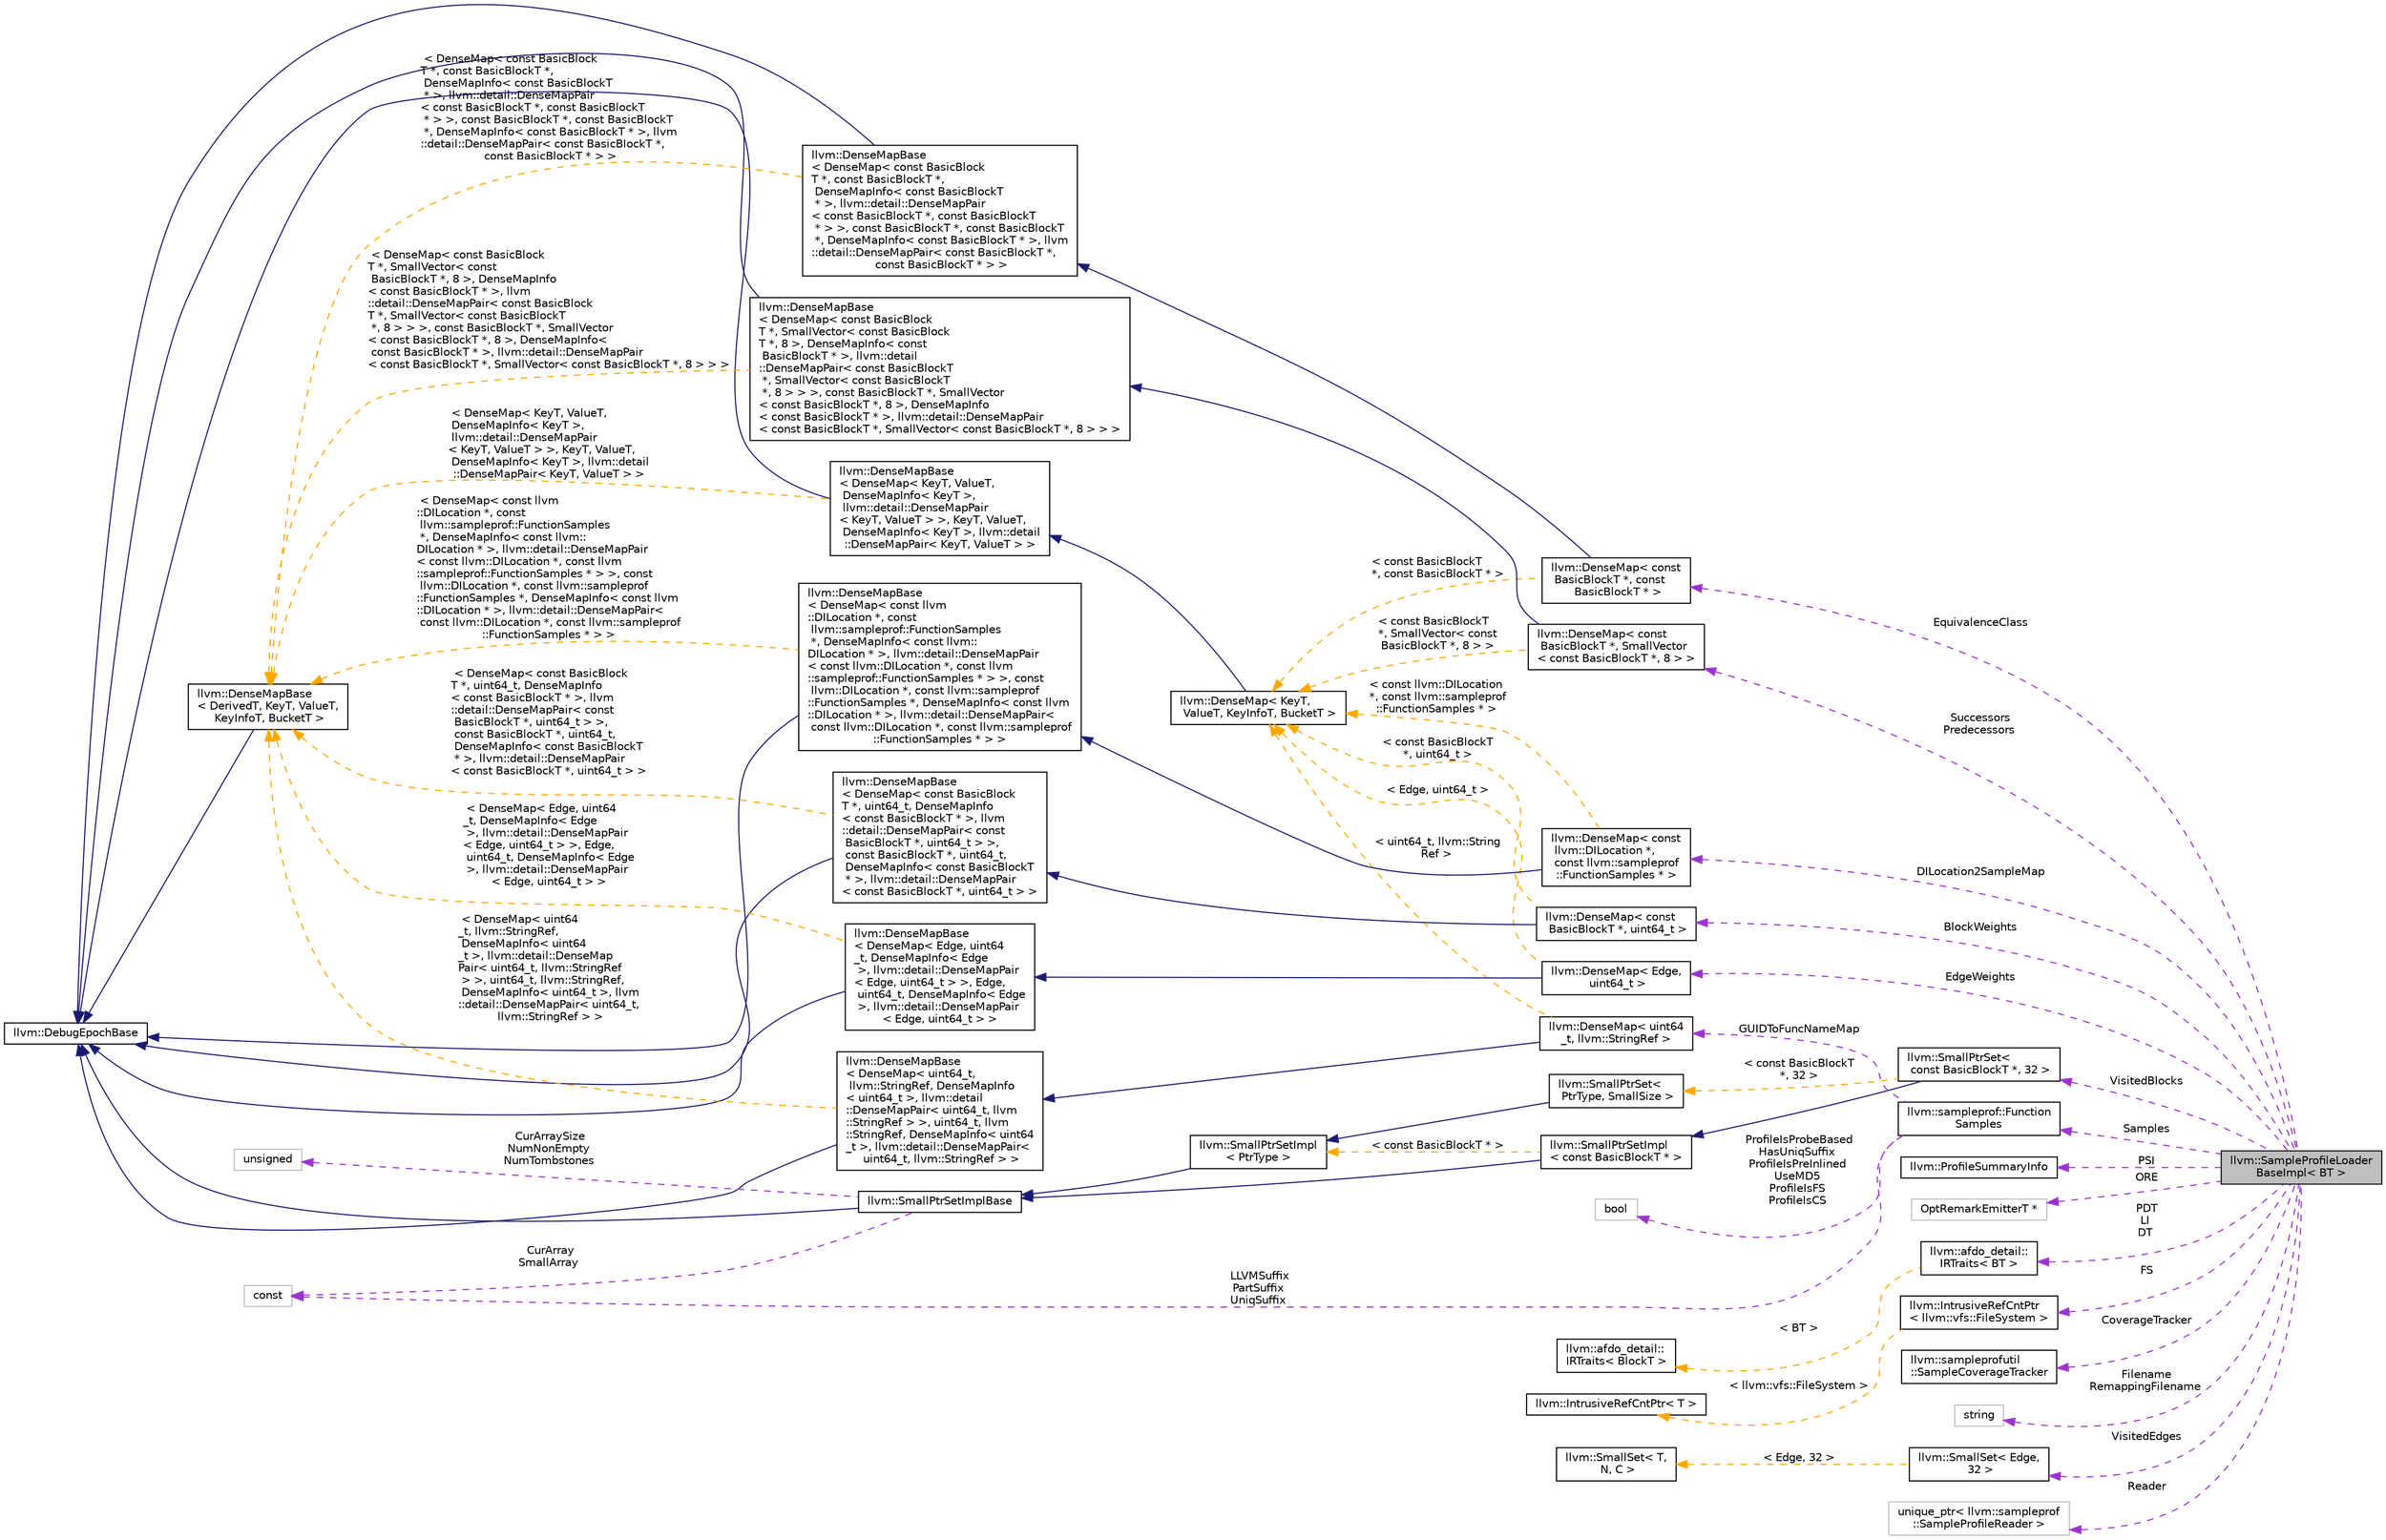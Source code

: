 digraph "llvm::SampleProfileLoaderBaseImpl&lt; BT &gt;"
{
 // LATEX_PDF_SIZE
  bgcolor="transparent";
  edge [fontname="Helvetica",fontsize="10",labelfontname="Helvetica",labelfontsize="10"];
  node [fontname="Helvetica",fontsize="10",shape=record];
  rankdir="LR";
  Node1 [label="llvm::SampleProfileLoader\lBaseImpl\< BT \>",height=0.2,width=0.4,color="black", fillcolor="grey75", style="filled", fontcolor="black",tooltip=" "];
  Node2 -> Node1 [dir="back",color="darkorchid3",fontsize="10",style="dashed",label=" EquivalenceClass" ,fontname="Helvetica"];
  Node2 [label="llvm::DenseMap\< const\l BasicBlockT *, const\l BasicBlockT * \>",height=0.2,width=0.4,color="black",URL="$classllvm_1_1DenseMap.html",tooltip=" "];
  Node3 -> Node2 [dir="back",color="midnightblue",fontsize="10",style="solid",fontname="Helvetica"];
  Node3 [label="llvm::DenseMapBase\l\< DenseMap\< const BasicBlock\lT *, const BasicBlockT *,\l DenseMapInfo\< const BasicBlockT\l * \>, llvm::detail::DenseMapPair\l\< const BasicBlockT *, const BasicBlockT\l * \> \>, const BasicBlockT *, const BasicBlockT\l *, DenseMapInfo\< const BasicBlockT * \>, llvm\l::detail::DenseMapPair\< const BasicBlockT *,\l const BasicBlockT * \> \>",height=0.2,width=0.4,color="black",URL="$classllvm_1_1DenseMapBase.html",tooltip=" "];
  Node4 -> Node3 [dir="back",color="midnightblue",fontsize="10",style="solid",fontname="Helvetica"];
  Node4 [label="llvm::DebugEpochBase",height=0.2,width=0.4,color="black",URL="$classllvm_1_1DebugEpochBase.html",tooltip="A base class for data structure classes wishing to make iterators (\"handles\") pointing into themselve..."];
  Node5 -> Node3 [dir="back",color="orange",fontsize="10",style="dashed",label=" \< DenseMap\< const BasicBlock\lT *, const BasicBlockT *,\l DenseMapInfo\< const BasicBlockT\l * \>, llvm::detail::DenseMapPair\l\< const BasicBlockT *, const BasicBlockT\l * \> \>, const BasicBlockT *, const BasicBlockT\l *, DenseMapInfo\< const BasicBlockT * \>, llvm\l::detail::DenseMapPair\< const BasicBlockT *,\l const BasicBlockT * \> \>" ,fontname="Helvetica"];
  Node5 [label="llvm::DenseMapBase\l\< DerivedT, KeyT, ValueT,\l KeyInfoT, BucketT \>",height=0.2,width=0.4,color="black",URL="$classllvm_1_1DenseMapBase.html",tooltip=" "];
  Node4 -> Node5 [dir="back",color="midnightblue",fontsize="10",style="solid",fontname="Helvetica"];
  Node6 -> Node2 [dir="back",color="orange",fontsize="10",style="dashed",label=" \< const BasicBlockT\l *, const BasicBlockT * \>" ,fontname="Helvetica"];
  Node6 [label="llvm::DenseMap\< KeyT,\l ValueT, KeyInfoT, BucketT \>",height=0.2,width=0.4,color="black",URL="$classllvm_1_1DenseMap.html",tooltip=" "];
  Node7 -> Node6 [dir="back",color="midnightblue",fontsize="10",style="solid",fontname="Helvetica"];
  Node7 [label="llvm::DenseMapBase\l\< DenseMap\< KeyT, ValueT,\l DenseMapInfo\< KeyT \>,\l llvm::detail::DenseMapPair\l\< KeyT, ValueT \> \>, KeyT, ValueT,\l DenseMapInfo\< KeyT \>, llvm::detail\l::DenseMapPair\< KeyT, ValueT \> \>",height=0.2,width=0.4,color="black",URL="$classllvm_1_1DenseMapBase.html",tooltip=" "];
  Node4 -> Node7 [dir="back",color="midnightblue",fontsize="10",style="solid",fontname="Helvetica"];
  Node5 -> Node7 [dir="back",color="orange",fontsize="10",style="dashed",label=" \< DenseMap\< KeyT, ValueT,\l DenseMapInfo\< KeyT \>,\l llvm::detail::DenseMapPair\l\< KeyT, ValueT \> \>, KeyT, ValueT,\l DenseMapInfo\< KeyT \>, llvm::detail\l::DenseMapPair\< KeyT, ValueT \> \>" ,fontname="Helvetica"];
  Node8 -> Node1 [dir="back",color="darkorchid3",fontsize="10",style="dashed",label=" PSI" ,fontname="Helvetica"];
  Node8 [label="llvm::ProfileSummaryInfo",height=0.2,width=0.4,color="black",URL="$classllvm_1_1ProfileSummaryInfo.html",tooltip="Analysis providing profile information."];
  Node9 -> Node1 [dir="back",color="darkorchid3",fontsize="10",style="dashed",label=" ORE" ,fontname="Helvetica"];
  Node9 [label="OptRemarkEmitterT *",height=0.2,width=0.4,color="grey75",tooltip=" "];
  Node10 -> Node1 [dir="back",color="darkorchid3",fontsize="10",style="dashed",label=" PDT\nLI\nDT" ,fontname="Helvetica"];
  Node10 [label="llvm::afdo_detail::\lIRTraits\< BT \>",height=0.2,width=0.4,color="black",URL="$structllvm_1_1afdo__detail_1_1IRTraits.html",tooltip=" "];
  Node11 -> Node10 [dir="back",color="orange",fontsize="10",style="dashed",label=" \< BT \>" ,fontname="Helvetica"];
  Node11 [label="llvm::afdo_detail::\lIRTraits\< BlockT \>",height=0.2,width=0.4,color="black",URL="$structllvm_1_1afdo__detail_1_1IRTraits.html",tooltip=" "];
  Node12 -> Node1 [dir="back",color="darkorchid3",fontsize="10",style="dashed",label=" FS" ,fontname="Helvetica"];
  Node12 [label="llvm::IntrusiveRefCntPtr\l\< llvm::vfs::FileSystem \>",height=0.2,width=0.4,color="black",URL="$classllvm_1_1IntrusiveRefCntPtr.html",tooltip=" "];
  Node13 -> Node12 [dir="back",color="orange",fontsize="10",style="dashed",label=" \< llvm::vfs::FileSystem \>" ,fontname="Helvetica"];
  Node13 [label="llvm::IntrusiveRefCntPtr\< T \>",height=0.2,width=0.4,color="black",URL="$classllvm_1_1IntrusiveRefCntPtr.html",tooltip="A smart pointer to a reference-counted object that inherits from RefCountedBase or ThreadSafeRefCount..."];
  Node14 -> Node1 [dir="back",color="darkorchid3",fontsize="10",style="dashed",label=" CoverageTracker" ,fontname="Helvetica"];
  Node14 [label="llvm::sampleprofutil\l::SampleCoverageTracker",height=0.2,width=0.4,color="black",URL="$classllvm_1_1sampleprofutil_1_1SampleCoverageTracker.html",tooltip=" "];
  Node15 -> Node1 [dir="back",color="darkorchid3",fontsize="10",style="dashed",label=" VisitedBlocks" ,fontname="Helvetica"];
  Node15 [label="llvm::SmallPtrSet\<\l const BasicBlockT *, 32 \>",height=0.2,width=0.4,color="black",URL="$classllvm_1_1SmallPtrSet.html",tooltip=" "];
  Node16 -> Node15 [dir="back",color="midnightblue",fontsize="10",style="solid",fontname="Helvetica"];
  Node16 [label="llvm::SmallPtrSetImpl\l\< const BasicBlockT * \>",height=0.2,width=0.4,color="black",URL="$classllvm_1_1SmallPtrSetImpl.html",tooltip=" "];
  Node17 -> Node16 [dir="back",color="midnightblue",fontsize="10",style="solid",fontname="Helvetica"];
  Node17 [label="llvm::SmallPtrSetImplBase",height=0.2,width=0.4,color="black",URL="$classllvm_1_1SmallPtrSetImplBase.html",tooltip="SmallPtrSetImplBase - This is the common code shared among all the SmallPtrSet<>'s,..."];
  Node4 -> Node17 [dir="back",color="midnightblue",fontsize="10",style="solid",fontname="Helvetica"];
  Node18 -> Node17 [dir="back",color="darkorchid3",fontsize="10",style="dashed",label=" CurArraySize\nNumNonEmpty\nNumTombstones" ,fontname="Helvetica"];
  Node18 [label="unsigned",height=0.2,width=0.4,color="grey75",tooltip=" "];
  Node19 -> Node17 [dir="back",color="darkorchid3",fontsize="10",style="dashed",label=" CurArray\nSmallArray" ,fontname="Helvetica"];
  Node19 [label="const",height=0.2,width=0.4,color="grey75",tooltip=" "];
  Node20 -> Node16 [dir="back",color="orange",fontsize="10",style="dashed",label=" \< const BasicBlockT * \>" ,fontname="Helvetica"];
  Node20 [label="llvm::SmallPtrSetImpl\l\< PtrType \>",height=0.2,width=0.4,color="black",URL="$classllvm_1_1SmallPtrSetImpl.html",tooltip="A templated base class for SmallPtrSet which provides the typesafe interface that is common across al..."];
  Node17 -> Node20 [dir="back",color="midnightblue",fontsize="10",style="solid",fontname="Helvetica"];
  Node21 -> Node15 [dir="back",color="orange",fontsize="10",style="dashed",label=" \< const BasicBlockT\l *, 32 \>" ,fontname="Helvetica"];
  Node21 [label="llvm::SmallPtrSet\<\l PtrType, SmallSize \>",height=0.2,width=0.4,color="black",URL="$classllvm_1_1SmallPtrSet.html",tooltip="SmallPtrSet - This class implements a set which is optimized for holding SmallSize or less elements."];
  Node20 -> Node21 [dir="back",color="midnightblue",fontsize="10",style="solid",fontname="Helvetica"];
  Node22 -> Node1 [dir="back",color="darkorchid3",fontsize="10",style="dashed",label=" EdgeWeights" ,fontname="Helvetica"];
  Node22 [label="llvm::DenseMap\< Edge,\l uint64_t \>",height=0.2,width=0.4,color="black",URL="$classllvm_1_1DenseMap.html",tooltip=" "];
  Node23 -> Node22 [dir="back",color="midnightblue",fontsize="10",style="solid",fontname="Helvetica"];
  Node23 [label="llvm::DenseMapBase\l\< DenseMap\< Edge, uint64\l_t, DenseMapInfo\< Edge\l \>, llvm::detail::DenseMapPair\l\< Edge, uint64_t \> \>, Edge,\l uint64_t, DenseMapInfo\< Edge\l \>, llvm::detail::DenseMapPair\l\< Edge, uint64_t \> \>",height=0.2,width=0.4,color="black",URL="$classllvm_1_1DenseMapBase.html",tooltip=" "];
  Node4 -> Node23 [dir="back",color="midnightblue",fontsize="10",style="solid",fontname="Helvetica"];
  Node5 -> Node23 [dir="back",color="orange",fontsize="10",style="dashed",label=" \< DenseMap\< Edge, uint64\l_t, DenseMapInfo\< Edge\l \>, llvm::detail::DenseMapPair\l\< Edge, uint64_t \> \>, Edge,\l uint64_t, DenseMapInfo\< Edge\l \>, llvm::detail::DenseMapPair\l\< Edge, uint64_t \> \>" ,fontname="Helvetica"];
  Node6 -> Node22 [dir="back",color="orange",fontsize="10",style="dashed",label=" \< Edge, uint64_t \>" ,fontname="Helvetica"];
  Node24 -> Node1 [dir="back",color="darkorchid3",fontsize="10",style="dashed",label=" Successors\nPredecessors" ,fontname="Helvetica"];
  Node24 [label="llvm::DenseMap\< const\l BasicBlockT *, SmallVector\l\< const BasicBlockT *, 8 \> \>",height=0.2,width=0.4,color="black",URL="$classllvm_1_1DenseMap.html",tooltip=" "];
  Node25 -> Node24 [dir="back",color="midnightblue",fontsize="10",style="solid",fontname="Helvetica"];
  Node25 [label="llvm::DenseMapBase\l\< DenseMap\< const BasicBlock\lT *, SmallVector\< const BasicBlock\lT *, 8 \>, DenseMapInfo\< const\l BasicBlockT * \>, llvm::detail\l::DenseMapPair\< const BasicBlockT\l *, SmallVector\< const BasicBlockT\l *, 8 \> \> \>, const BasicBlockT *, SmallVector\l\< const BasicBlockT *, 8 \>, DenseMapInfo\l\< const BasicBlockT * \>, llvm::detail::DenseMapPair\l\< const BasicBlockT *, SmallVector\< const BasicBlockT *, 8 \> \> \>",height=0.2,width=0.4,color="black",URL="$classllvm_1_1DenseMapBase.html",tooltip=" "];
  Node4 -> Node25 [dir="back",color="midnightblue",fontsize="10",style="solid",fontname="Helvetica"];
  Node5 -> Node25 [dir="back",color="orange",fontsize="10",style="dashed",label=" \< DenseMap\< const BasicBlock\lT *, SmallVector\< const\l BasicBlockT *, 8 \>, DenseMapInfo\l\< const BasicBlockT * \>, llvm\l::detail::DenseMapPair\< const BasicBlock\lT *, SmallVector\< const BasicBlockT\l *, 8 \> \> \>, const BasicBlockT *, SmallVector\l\< const BasicBlockT *, 8 \>, DenseMapInfo\<\l const BasicBlockT * \>, llvm::detail::DenseMapPair\l\< const BasicBlockT *, SmallVector\< const BasicBlockT *, 8 \> \> \>" ,fontname="Helvetica"];
  Node6 -> Node24 [dir="back",color="orange",fontsize="10",style="dashed",label=" \< const BasicBlockT\l *, SmallVector\< const\l BasicBlockT *, 8 \> \>" ,fontname="Helvetica"];
  Node26 -> Node1 [dir="back",color="darkorchid3",fontsize="10",style="dashed",label=" DILocation2SampleMap" ,fontname="Helvetica"];
  Node26 [label="llvm::DenseMap\< const\l llvm::DILocation *,\l const llvm::sampleprof\l::FunctionSamples * \>",height=0.2,width=0.4,color="black",URL="$classllvm_1_1DenseMap.html",tooltip=" "];
  Node27 -> Node26 [dir="back",color="midnightblue",fontsize="10",style="solid",fontname="Helvetica"];
  Node27 [label="llvm::DenseMapBase\l\< DenseMap\< const llvm\l::DILocation *, const\l llvm::sampleprof::FunctionSamples\l *, DenseMapInfo\< const llvm::\lDILocation * \>, llvm::detail::DenseMapPair\l\< const llvm::DILocation *, const llvm\l::sampleprof::FunctionSamples * \> \>, const\l llvm::DILocation *, const llvm::sampleprof\l::FunctionSamples *, DenseMapInfo\< const llvm\l::DILocation * \>, llvm::detail::DenseMapPair\<\l const llvm::DILocation *, const llvm::sampleprof\l::FunctionSamples * \> \>",height=0.2,width=0.4,color="black",URL="$classllvm_1_1DenseMapBase.html",tooltip=" "];
  Node4 -> Node27 [dir="back",color="midnightblue",fontsize="10",style="solid",fontname="Helvetica"];
  Node5 -> Node27 [dir="back",color="orange",fontsize="10",style="dashed",label=" \< DenseMap\< const llvm\l::DILocation *, const\l llvm::sampleprof::FunctionSamples\l *, DenseMapInfo\< const llvm::\lDILocation * \>, llvm::detail::DenseMapPair\l\< const llvm::DILocation *, const llvm\l::sampleprof::FunctionSamples * \> \>, const\l llvm::DILocation *, const llvm::sampleprof\l::FunctionSamples *, DenseMapInfo\< const llvm\l::DILocation * \>, llvm::detail::DenseMapPair\<\l const llvm::DILocation *, const llvm::sampleprof\l::FunctionSamples * \> \>" ,fontname="Helvetica"];
  Node6 -> Node26 [dir="back",color="orange",fontsize="10",style="dashed",label=" \< const llvm::DILocation\l *, const llvm::sampleprof\l::FunctionSamples * \>" ,fontname="Helvetica"];
  Node28 -> Node1 [dir="back",color="darkorchid3",fontsize="10",style="dashed",label=" Filename\nRemappingFilename" ,fontname="Helvetica"];
  Node28 [label="string",height=0.2,width=0.4,color="grey75",tooltip=" "];
  Node29 -> Node1 [dir="back",color="darkorchid3",fontsize="10",style="dashed",label=" BlockWeights" ,fontname="Helvetica"];
  Node29 [label="llvm::DenseMap\< const\l BasicBlockT *, uint64_t \>",height=0.2,width=0.4,color="black",URL="$classllvm_1_1DenseMap.html",tooltip=" "];
  Node30 -> Node29 [dir="back",color="midnightblue",fontsize="10",style="solid",fontname="Helvetica"];
  Node30 [label="llvm::DenseMapBase\l\< DenseMap\< const BasicBlock\lT *, uint64_t, DenseMapInfo\l\< const BasicBlockT * \>, llvm\l::detail::DenseMapPair\< const\l BasicBlockT *, uint64_t \> \>,\l const BasicBlockT *, uint64_t,\l DenseMapInfo\< const BasicBlockT\l * \>, llvm::detail::DenseMapPair\l\< const BasicBlockT *, uint64_t \> \>",height=0.2,width=0.4,color="black",URL="$classllvm_1_1DenseMapBase.html",tooltip=" "];
  Node4 -> Node30 [dir="back",color="midnightblue",fontsize="10",style="solid",fontname="Helvetica"];
  Node5 -> Node30 [dir="back",color="orange",fontsize="10",style="dashed",label=" \< DenseMap\< const BasicBlock\lT *, uint64_t, DenseMapInfo\l\< const BasicBlockT * \>, llvm\l::detail::DenseMapPair\< const\l BasicBlockT *, uint64_t \> \>,\l const BasicBlockT *, uint64_t,\l DenseMapInfo\< const BasicBlockT\l * \>, llvm::detail::DenseMapPair\l\< const BasicBlockT *, uint64_t \> \>" ,fontname="Helvetica"];
  Node6 -> Node29 [dir="back",color="orange",fontsize="10",style="dashed",label=" \< const BasicBlockT\l *, uint64_t \>" ,fontname="Helvetica"];
  Node31 -> Node1 [dir="back",color="darkorchid3",fontsize="10",style="dashed",label=" VisitedEdges" ,fontname="Helvetica"];
  Node31 [label="llvm::SmallSet\< Edge,\l 32 \>",height=0.2,width=0.4,color="black",URL="$classllvm_1_1SmallSet.html",tooltip=" "];
  Node32 -> Node31 [dir="back",color="orange",fontsize="10",style="dashed",label=" \< Edge, 32 \>" ,fontname="Helvetica"];
  Node32 [label="llvm::SmallSet\< T,\l N, C \>",height=0.2,width=0.4,color="black",URL="$classllvm_1_1SmallSet.html",tooltip="SmallSet - This maintains a set of unique values, optimizing for the case when the set is small (less..."];
  Node33 -> Node1 [dir="back",color="darkorchid3",fontsize="10",style="dashed",label=" Reader" ,fontname="Helvetica"];
  Node33 [label="unique_ptr\< llvm::sampleprof\l::SampleProfileReader \>",height=0.2,width=0.4,color="grey75",tooltip=" "];
  Node34 -> Node1 [dir="back",color="darkorchid3",fontsize="10",style="dashed",label=" Samples" ,fontname="Helvetica"];
  Node34 [label="llvm::sampleprof::Function\lSamples",height=0.2,width=0.4,color="black",URL="$classllvm_1_1sampleprof_1_1FunctionSamples.html",tooltip="Representation of the samples collected for a function."];
  Node35 -> Node34 [dir="back",color="darkorchid3",fontsize="10",style="dashed",label=" GUIDToFuncNameMap" ,fontname="Helvetica"];
  Node35 [label="llvm::DenseMap\< uint64\l_t, llvm::StringRef \>",height=0.2,width=0.4,color="black",URL="$classllvm_1_1DenseMap.html",tooltip=" "];
  Node36 -> Node35 [dir="back",color="midnightblue",fontsize="10",style="solid",fontname="Helvetica"];
  Node36 [label="llvm::DenseMapBase\l\< DenseMap\< uint64_t,\l llvm::StringRef, DenseMapInfo\l\< uint64_t \>, llvm::detail\l::DenseMapPair\< uint64_t, llvm\l::StringRef \> \>, uint64_t, llvm\l::StringRef, DenseMapInfo\< uint64\l_t \>, llvm::detail::DenseMapPair\<\l uint64_t, llvm::StringRef \> \>",height=0.2,width=0.4,color="black",URL="$classllvm_1_1DenseMapBase.html",tooltip=" "];
  Node4 -> Node36 [dir="back",color="midnightblue",fontsize="10",style="solid",fontname="Helvetica"];
  Node5 -> Node36 [dir="back",color="orange",fontsize="10",style="dashed",label=" \< DenseMap\< uint64\l_t, llvm::StringRef,\l DenseMapInfo\< uint64\l_t \>, llvm::detail::DenseMap\lPair\< uint64_t, llvm::StringRef\l \> \>, uint64_t, llvm::StringRef,\l DenseMapInfo\< uint64_t \>, llvm\l::detail::DenseMapPair\< uint64_t,\l llvm::StringRef \> \>" ,fontname="Helvetica"];
  Node6 -> Node35 [dir="back",color="orange",fontsize="10",style="dashed",label=" \< uint64_t, llvm::String\lRef \>" ,fontname="Helvetica"];
  Node37 -> Node34 [dir="back",color="darkorchid3",fontsize="10",style="dashed",label=" ProfileIsProbeBased\nHasUniqSuffix\nProfileIsPreInlined\nUseMD5\nProfileIsFS\nProfileIsCS" ,fontname="Helvetica"];
  Node37 [label="bool",height=0.2,width=0.4,color="grey75",tooltip=" "];
  Node19 -> Node34 [dir="back",color="darkorchid3",fontsize="10",style="dashed",label=" LLVMSuffix\nPartSuffix\nUniqSuffix" ,fontname="Helvetica"];
}
